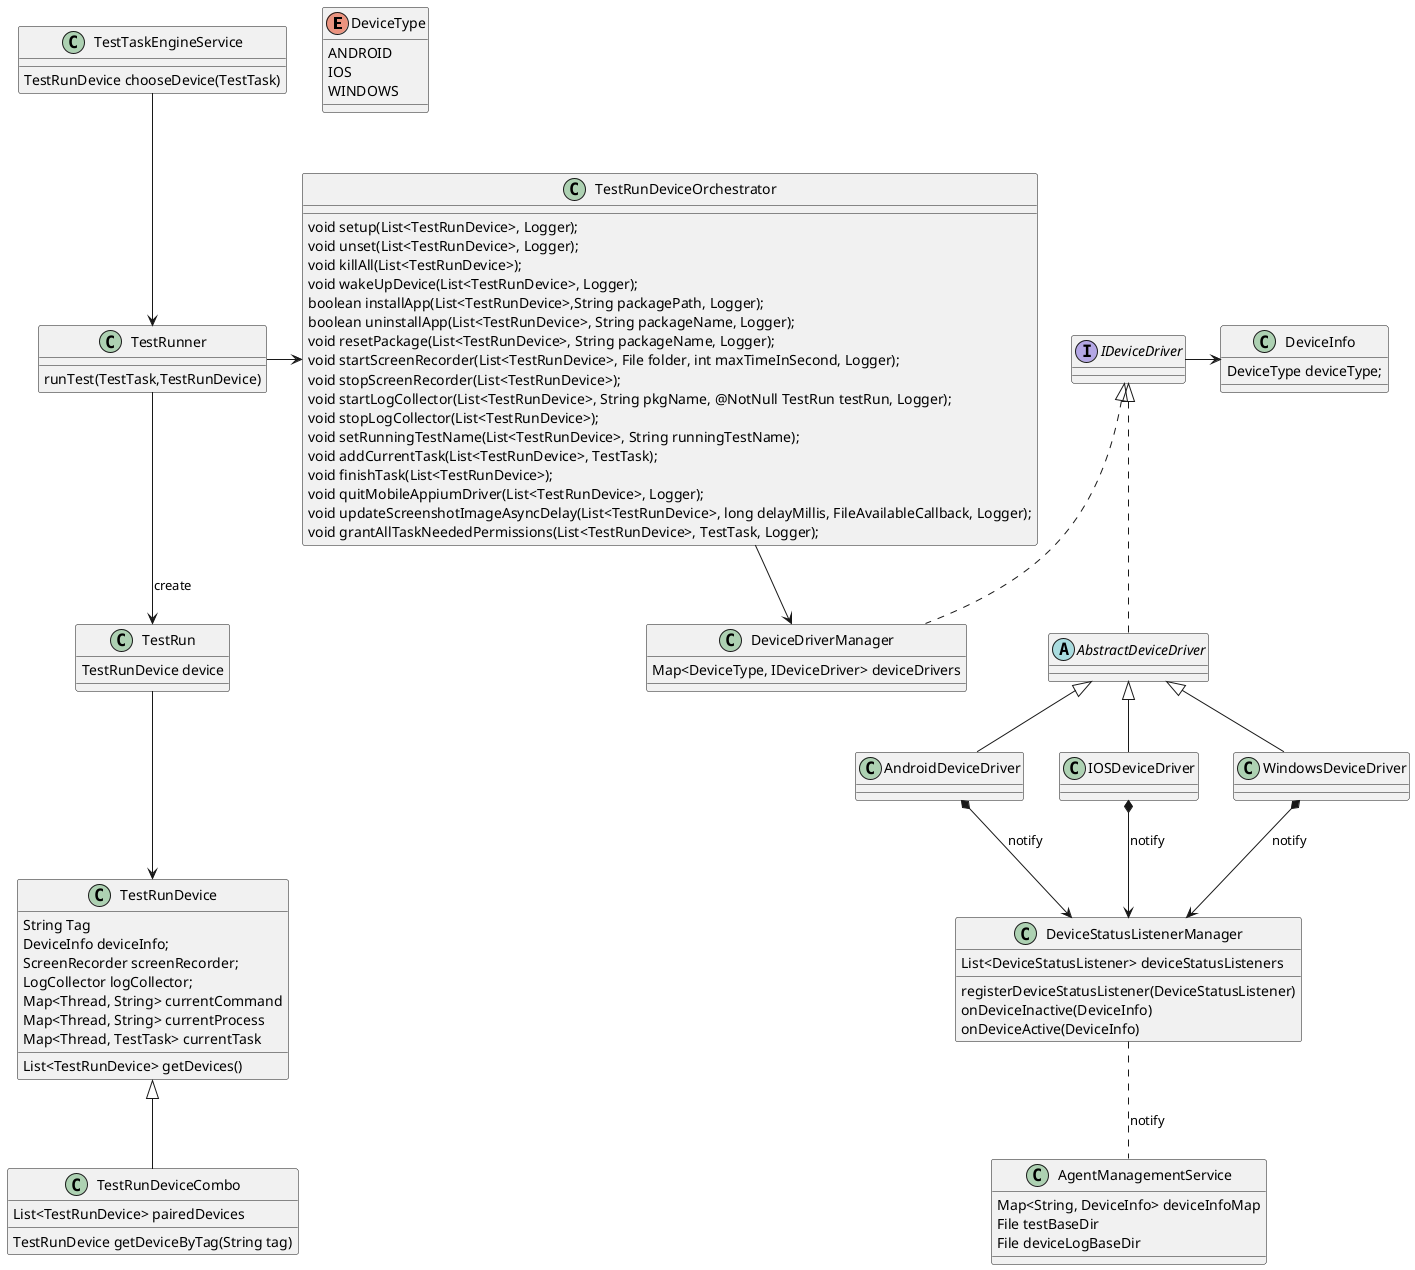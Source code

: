 @startuml
'https://plantuml.com/class-diagram
enum DeviceType{
    ANDROID
    IOS
    WINDOWS
}

class DeviceInfo{
    DeviceType deviceType;
}

class AgentManagementService {
    Map<String, DeviceInfo> deviceInfoMap
    File testBaseDir
    File deviceLogBaseDir
}
class DeviceStatusListenerManager{
    List<DeviceStatusListener> deviceStatusListeners
    registerDeviceStatusListener(DeviceStatusListener)
    onDeviceInactive(DeviceInfo)
    onDeviceActive(DeviceInfo)
}
class TestTaskEngineService{
    TestRunDevice chooseDevice(TestTask)
}


class DeviceInfo

class TestRunDeviceOrchestrator{
    void setup(List<TestRunDevice>, Logger);
    void unset(List<TestRunDevice>, Logger);
    void killAll(List<TestRunDevice>);
    void wakeUpDevice(List<TestRunDevice>, Logger);
    boolean installApp(List<TestRunDevice>,String packagePath, Logger);
    boolean uninstallApp(List<TestRunDevice>, String packageName, Logger);
    void resetPackage(List<TestRunDevice>, String packageName, Logger);
    void startScreenRecorder(List<TestRunDevice>, File folder, int maxTimeInSecond, Logger);
    void stopScreenRecorder(List<TestRunDevice>);
    void startLogCollector(List<TestRunDevice>, String pkgName, @NotNull TestRun testRun, Logger);
    void stopLogCollector(List<TestRunDevice>);
    void setRunningTestName(List<TestRunDevice>, String runningTestName);
    void addCurrentTask(List<TestRunDevice>, TestTask);
    void finishTask(List<TestRunDevice>);
    void quitMobileAppiumDriver(List<TestRunDevice>, Logger);
    void updateScreenshotImageAsyncDelay(List<TestRunDevice>, long delayMillis, FileAvailableCallback, Logger);
    void grantAllTaskNeededPermissions(List<TestRunDevice>, TestTask, Logger);
}


class TestRunDevice{
    String Tag
    DeviceInfo deviceInfo;
    ScreenRecorder screenRecorder;
    LogCollector logCollector;
    Map<Thread, String> currentCommand
    Map<Thread, String> currentProcess
    Map<Thread, TestTask> currentTask
    List<TestRunDevice> getDevices()
}

class TestRunDeviceCombo extends TestRunDevice{
    List<TestRunDevice> pairedDevices
    TestRunDevice getDeviceByTag(String tag)
}
Class TestRun{
    TestRunDevice device
}
class TestRunner{
    runTest(TestTask,TestRunDevice)
}

interface IDeviceDriver
class DeviceDriverManager implements IDeviceDriver{
    Map<DeviceType, IDeviceDriver> deviceDrivers
}
abstract class AbstractDeviceDriver implements IDeviceDriver
class AndroidDeviceDriver extends AbstractDeviceDriver
class IOSDeviceDriver   extends AbstractDeviceDriver
class WindowsDeviceDriver extends AbstractDeviceDriver

TestRunner --> TestRun : create
TestRun ---> TestRunDevice
TestRunner -r--> TestRunDeviceOrchestrator

TestRunDeviceOrchestrator --> DeviceDriverManager

TestTaskEngineService --> TestRunner

IDeviceDriver -> DeviceInfo
AndroidDeviceDriver *--> DeviceStatusListenerManager : notify
IOSDeviceDriver *--> DeviceStatusListenerManager : notify
WindowsDeviceDriver *--> DeviceStatusListenerManager : notify

DeviceStatusListenerManager .. AgentManagementService : notify

@enduml